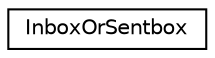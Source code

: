 digraph G
{
  edge [fontname="Helvetica",fontsize="10",labelfontname="Helvetica",labelfontsize="10"];
  node [fontname="Helvetica",fontsize="10",shape=record];
  rankdir="LR";
  Node1 [label="InboxOrSentbox",height=0.2,width=0.4,color="black", fillcolor="white", style="filled",URL="$interface_inbox_or_sentbox.html"];
}
